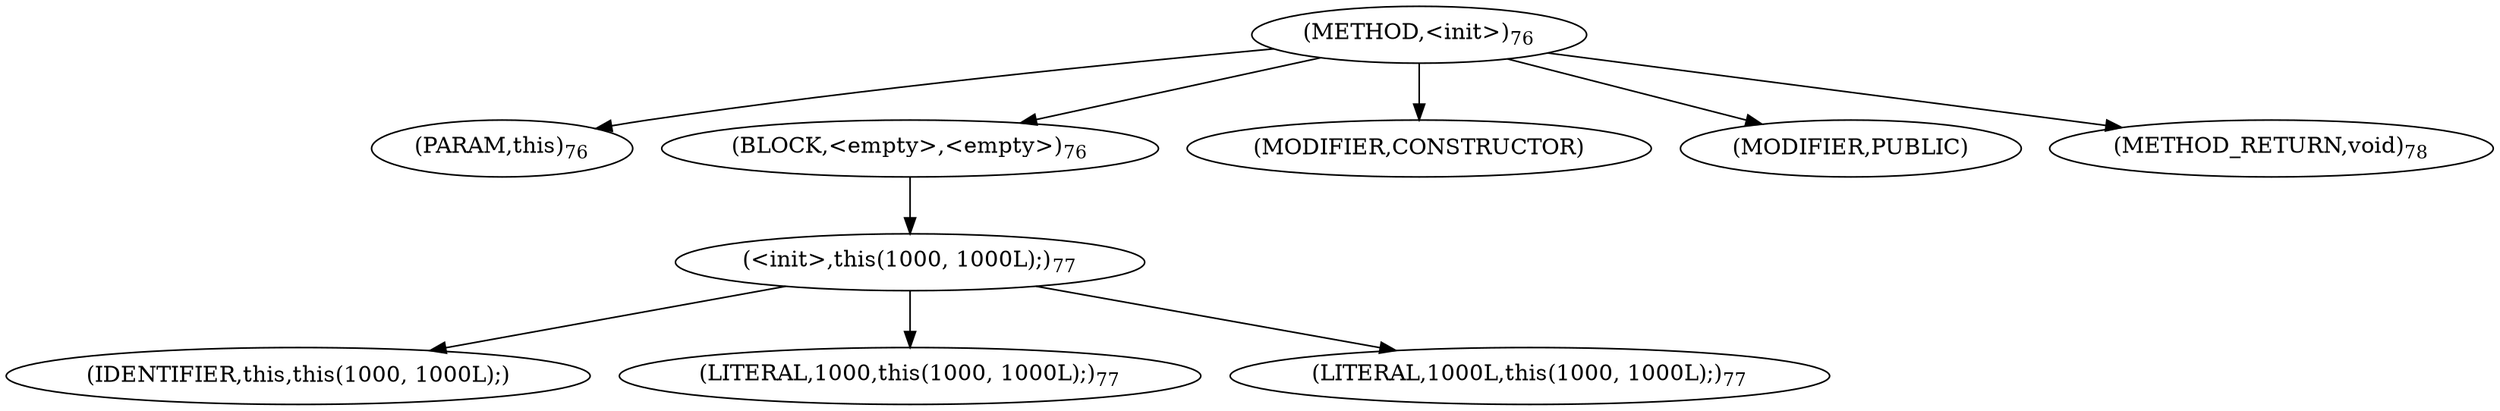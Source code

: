 digraph "&lt;init&gt;" {  
"46" [label = <(METHOD,&lt;init&gt;)<SUB>76</SUB>> ]
"4" [label = <(PARAM,this)<SUB>76</SUB>> ]
"47" [label = <(BLOCK,&lt;empty&gt;,&lt;empty&gt;)<SUB>76</SUB>> ]
"48" [label = <(&lt;init&gt;,this(1000, 1000L);)<SUB>77</SUB>> ]
"3" [label = <(IDENTIFIER,this,this(1000, 1000L);)> ]
"49" [label = <(LITERAL,1000,this(1000, 1000L);)<SUB>77</SUB>> ]
"50" [label = <(LITERAL,1000L,this(1000, 1000L);)<SUB>77</SUB>> ]
"51" [label = <(MODIFIER,CONSTRUCTOR)> ]
"52" [label = <(MODIFIER,PUBLIC)> ]
"53" [label = <(METHOD_RETURN,void)<SUB>78</SUB>> ]
  "46" -> "4" 
  "46" -> "47" 
  "46" -> "51" 
  "46" -> "52" 
  "46" -> "53" 
  "47" -> "48" 
  "48" -> "3" 
  "48" -> "49" 
  "48" -> "50" 
}
